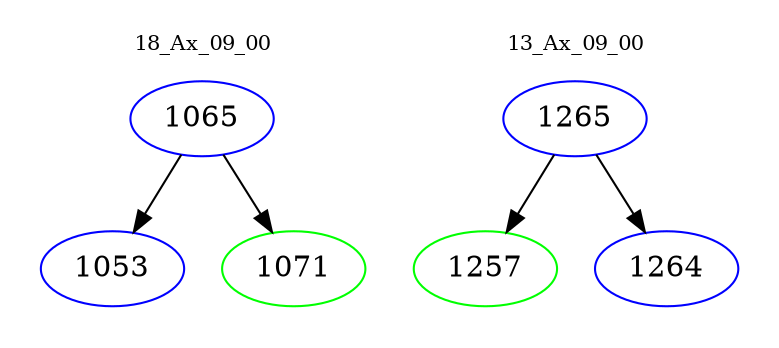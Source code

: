 digraph{
subgraph cluster_0 {
color = white
label = "18_Ax_09_00";
fontsize=10;
T0_1065 [label="1065", color="blue"]
T0_1065 -> T0_1053 [color="black"]
T0_1053 [label="1053", color="blue"]
T0_1065 -> T0_1071 [color="black"]
T0_1071 [label="1071", color="green"]
}
subgraph cluster_1 {
color = white
label = "13_Ax_09_00";
fontsize=10;
T1_1265 [label="1265", color="blue"]
T1_1265 -> T1_1257 [color="black"]
T1_1257 [label="1257", color="green"]
T1_1265 -> T1_1264 [color="black"]
T1_1264 [label="1264", color="blue"]
}
}
